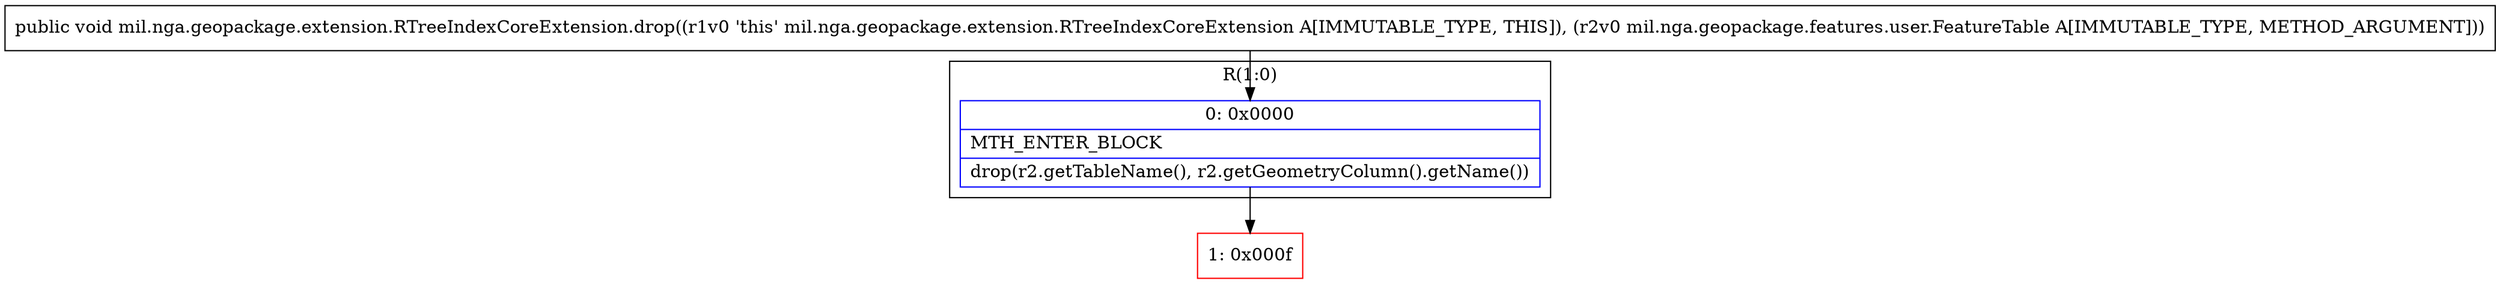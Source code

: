 digraph "CFG formil.nga.geopackage.extension.RTreeIndexCoreExtension.drop(Lmil\/nga\/geopackage\/features\/user\/FeatureTable;)V" {
subgraph cluster_Region_1900463153 {
label = "R(1:0)";
node [shape=record,color=blue];
Node_0 [shape=record,label="{0\:\ 0x0000|MTH_ENTER_BLOCK\l|drop(r2.getTableName(), r2.getGeometryColumn().getName())\l}"];
}
Node_1 [shape=record,color=red,label="{1\:\ 0x000f}"];
MethodNode[shape=record,label="{public void mil.nga.geopackage.extension.RTreeIndexCoreExtension.drop((r1v0 'this' mil.nga.geopackage.extension.RTreeIndexCoreExtension A[IMMUTABLE_TYPE, THIS]), (r2v0 mil.nga.geopackage.features.user.FeatureTable A[IMMUTABLE_TYPE, METHOD_ARGUMENT])) }"];
MethodNode -> Node_0;
Node_0 -> Node_1;
}

